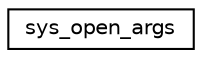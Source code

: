 digraph "Graphical Class Hierarchy"
{
 // LATEX_PDF_SIZE
  edge [fontname="Helvetica",fontsize="10",labelfontname="Helvetica",labelfontsize="10"];
  node [fontname="Helvetica",fontsize="10",shape=record];
  rankdir="LR";
  Node0 [label="sys_open_args",height=0.2,width=0.4,color="black", fillcolor="white", style="filled",URL="$structsys__open__args.html",tooltip=" "];
}
